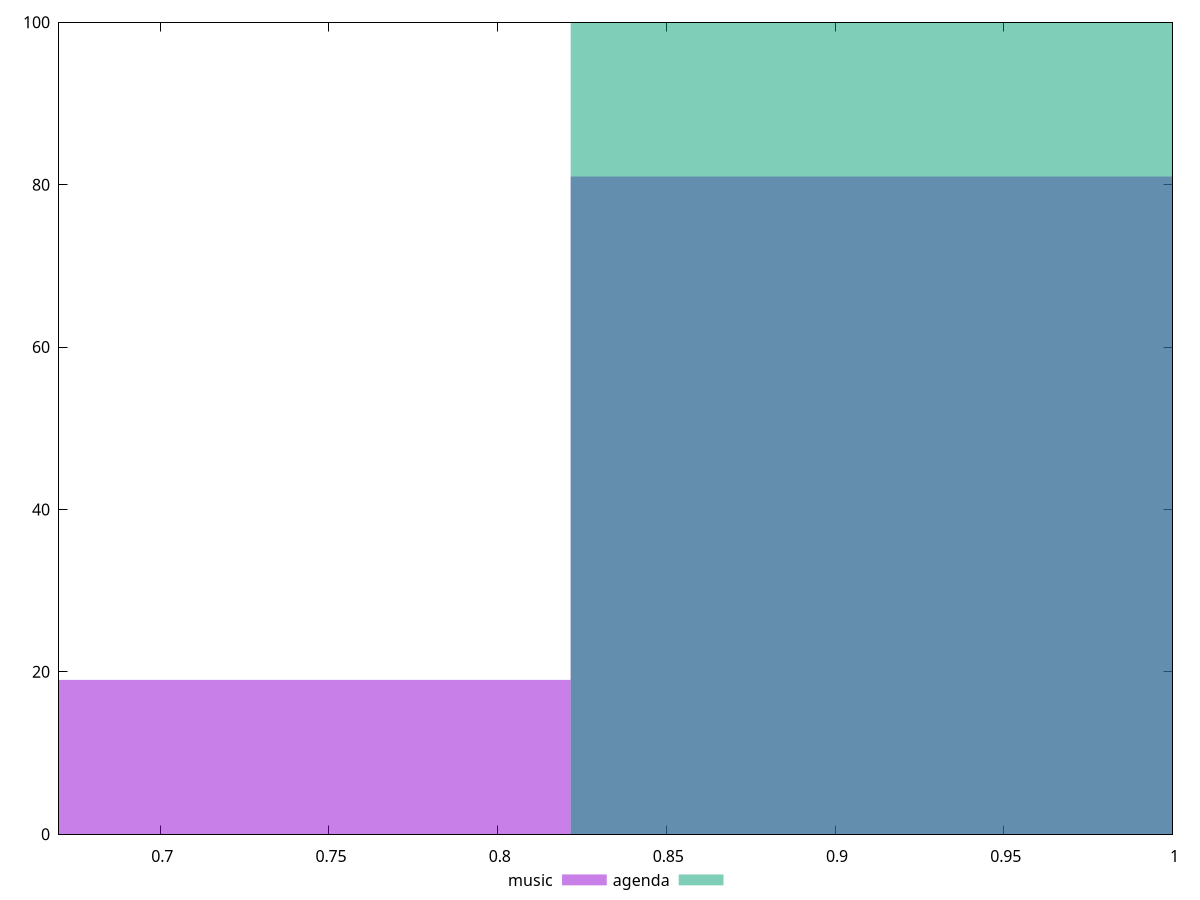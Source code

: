 reset

$music <<EOF
0.7303455299287237 19
0.9129319124109047 81
EOF

$agenda <<EOF
0.9129319124109047 100
EOF

set key outside below
set boxwidth 0.18258638248218093
set xrange [0.67:1]
set yrange [0:100]
set trange [0:100]
set style fill transparent solid 0.5 noborder
set terminal svg size 640, 500 enhanced background rgb 'white'
set output "reports/report_00032_2021-02-25T10-28-15.087Z/meta/score/comparison/histogram/0_vs_1.svg"

plot $music title "music" with boxes, \
     $agenda title "agenda" with boxes

reset
